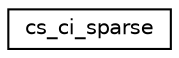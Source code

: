 digraph "Graphical Class Hierarchy"
{
 // INTERACTIVE_SVG=YES
  edge [fontname="Helvetica",fontsize="10",labelfontname="Helvetica",labelfontsize="10"];
  node [fontname="Helvetica",fontsize="10",shape=record];
  rankdir="LR";
  Node1 [label="cs_ci_sparse",height=0.2,width=0.4,color="black", fillcolor="white", style="filled",URL="$structcs__ci__sparse.html"];
}
